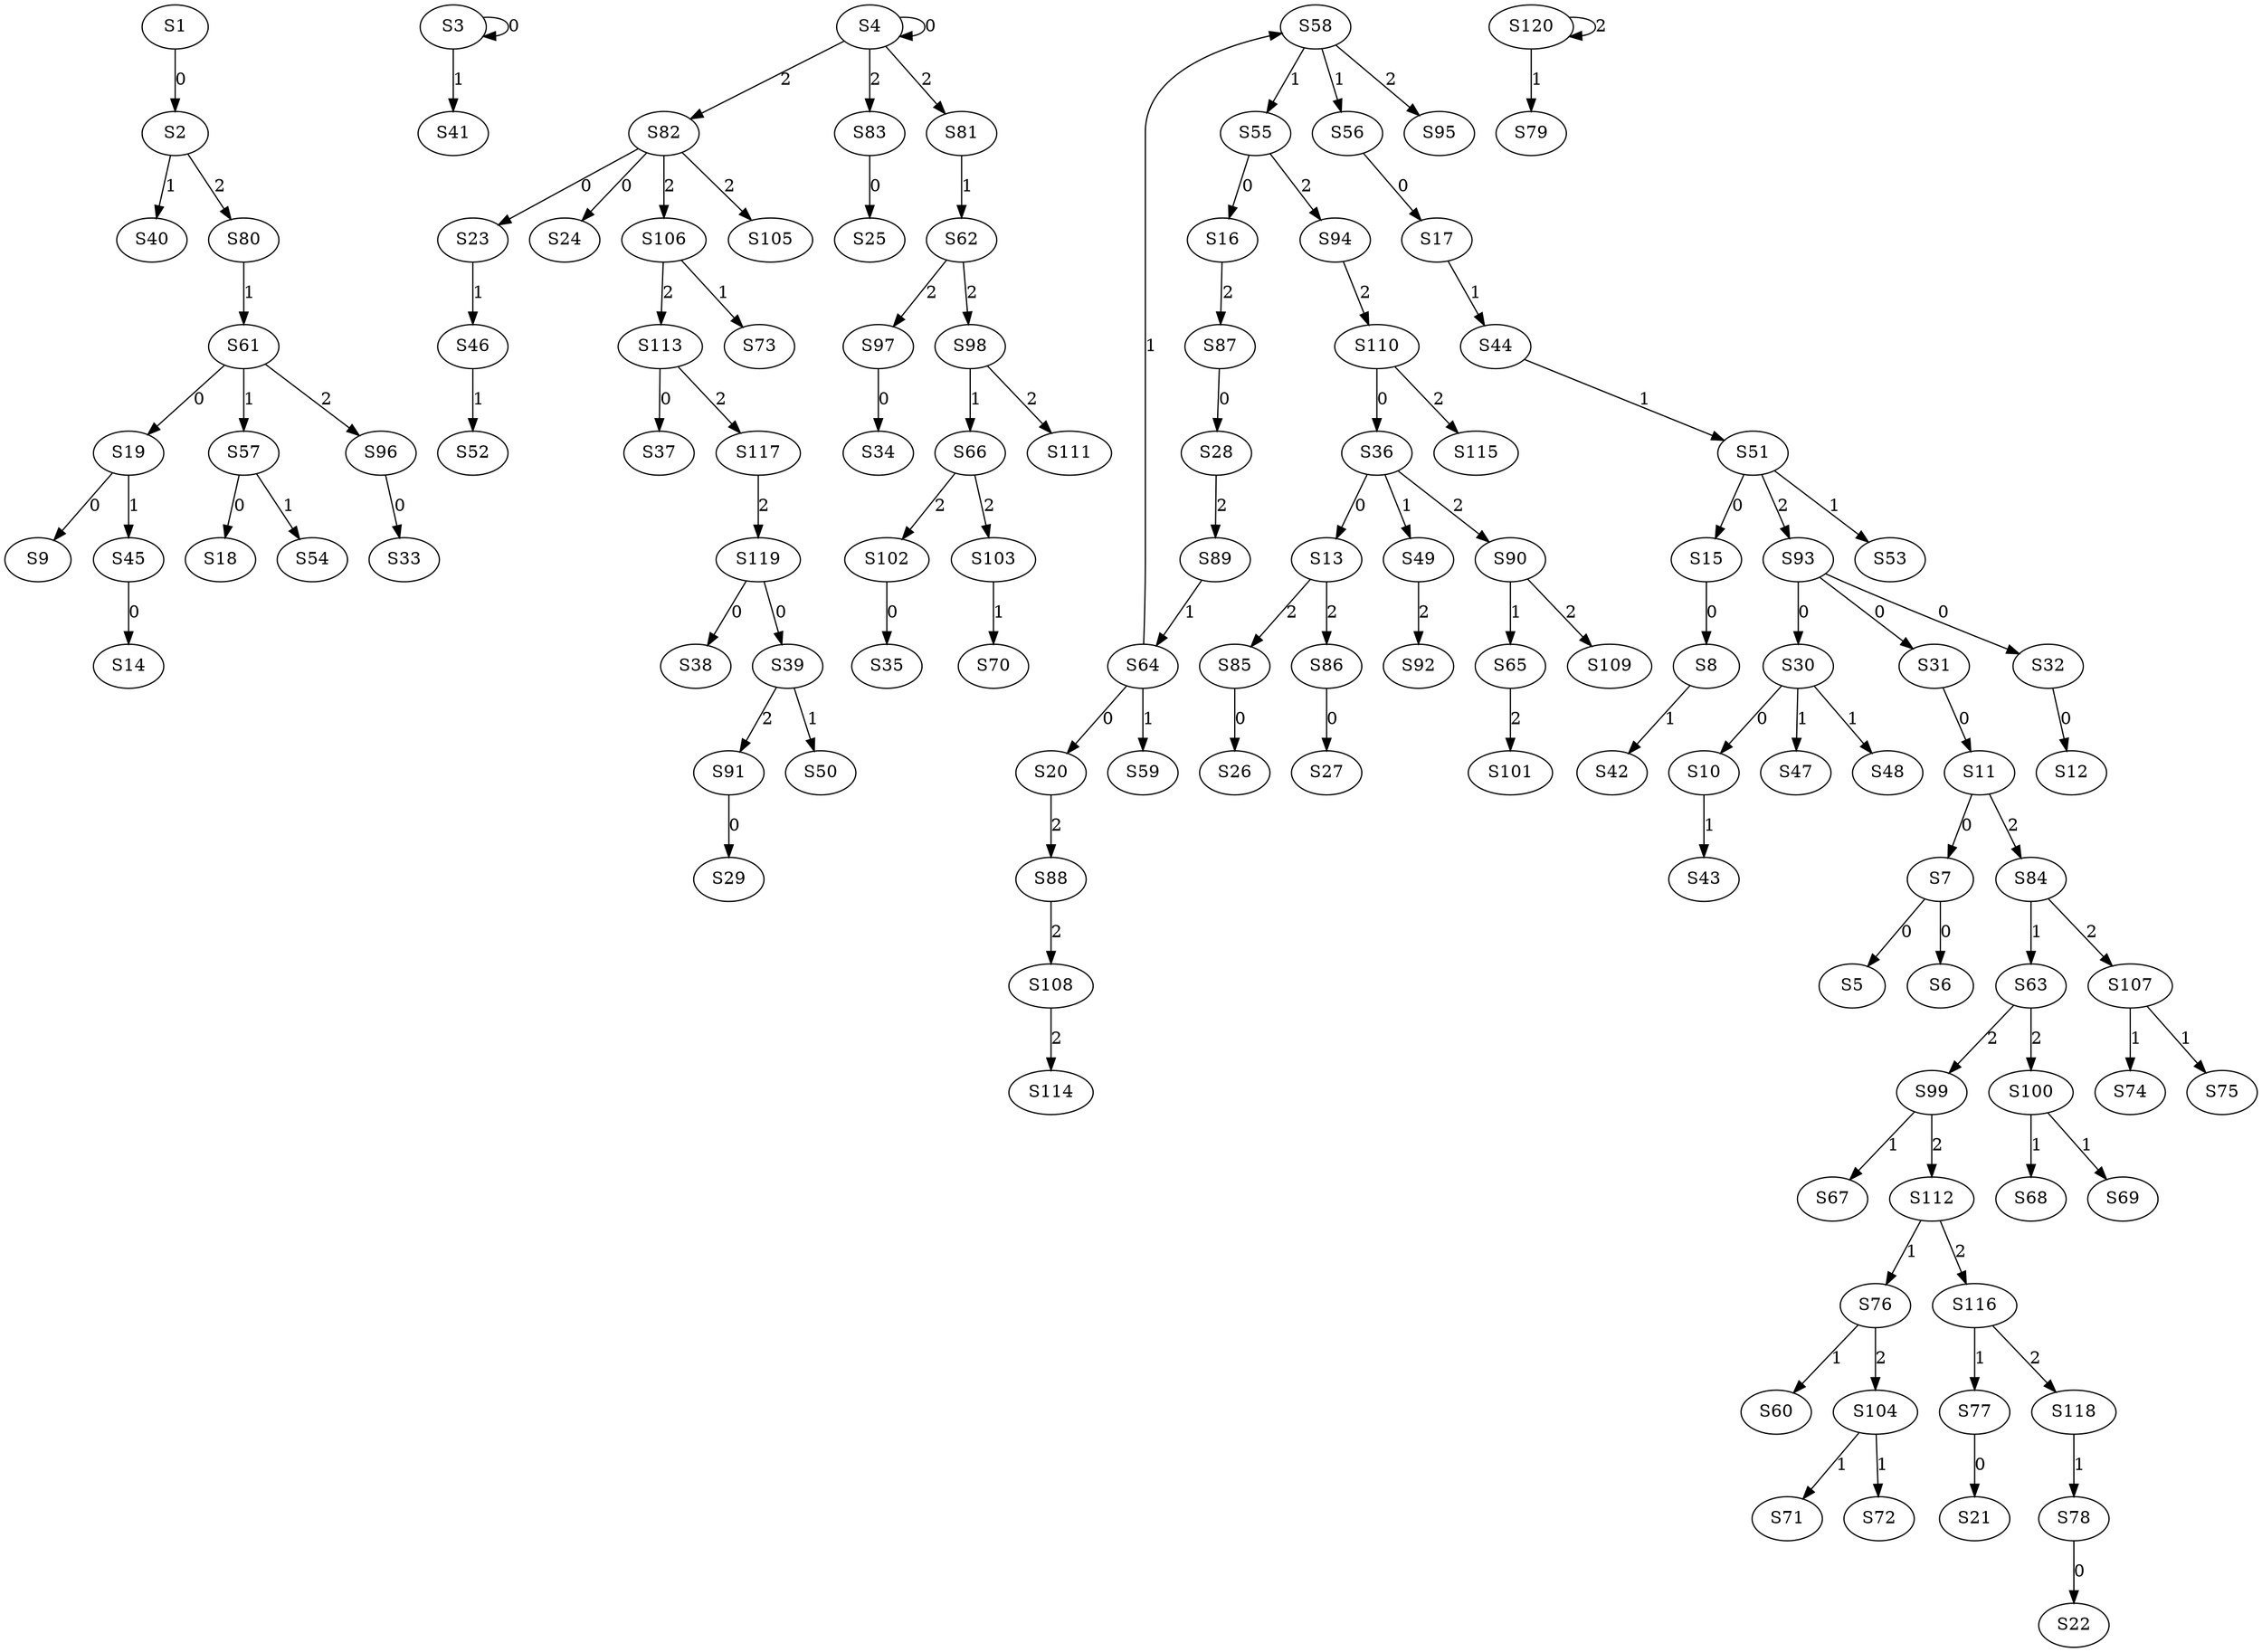 strict digraph {
	S1 -> S2 [ label = 0 ];
	S3 -> S3 [ label = 0 ];
	S4 -> S4 [ label = 0 ];
	S7 -> S5 [ label = 0 ];
	S7 -> S6 [ label = 0 ];
	S11 -> S7 [ label = 0 ];
	S15 -> S8 [ label = 0 ];
	S19 -> S9 [ label = 0 ];
	S30 -> S10 [ label = 0 ];
	S31 -> S11 [ label = 0 ];
	S32 -> S12 [ label = 0 ];
	S36 -> S13 [ label = 0 ];
	S45 -> S14 [ label = 0 ];
	S51 -> S15 [ label = 0 ];
	S55 -> S16 [ label = 0 ];
	S56 -> S17 [ label = 0 ];
	S57 -> S18 [ label = 0 ];
	S61 -> S19 [ label = 0 ];
	S64 -> S20 [ label = 0 ];
	S77 -> S21 [ label = 0 ];
	S78 -> S22 [ label = 0 ];
	S82 -> S23 [ label = 0 ];
	S82 -> S24 [ label = 0 ];
	S83 -> S25 [ label = 0 ];
	S85 -> S26 [ label = 0 ];
	S86 -> S27 [ label = 0 ];
	S87 -> S28 [ label = 0 ];
	S91 -> S29 [ label = 0 ];
	S93 -> S30 [ label = 0 ];
	S93 -> S31 [ label = 0 ];
	S93 -> S32 [ label = 0 ];
	S96 -> S33 [ label = 0 ];
	S97 -> S34 [ label = 0 ];
	S102 -> S35 [ label = 0 ];
	S110 -> S36 [ label = 0 ];
	S113 -> S37 [ label = 0 ];
	S119 -> S38 [ label = 0 ];
	S119 -> S39 [ label = 0 ];
	S2 -> S40 [ label = 1 ];
	S3 -> S41 [ label = 1 ];
	S8 -> S42 [ label = 1 ];
	S10 -> S43 [ label = 1 ];
	S17 -> S44 [ label = 1 ];
	S19 -> S45 [ label = 1 ];
	S23 -> S46 [ label = 1 ];
	S30 -> S47 [ label = 1 ];
	S30 -> S48 [ label = 1 ];
	S36 -> S49 [ label = 1 ];
	S39 -> S50 [ label = 1 ];
	S44 -> S51 [ label = 1 ];
	S46 -> S52 [ label = 1 ];
	S51 -> S53 [ label = 1 ];
	S57 -> S54 [ label = 1 ];
	S58 -> S55 [ label = 1 ];
	S58 -> S56 [ label = 1 ];
	S61 -> S57 [ label = 1 ];
	S64 -> S58 [ label = 1 ];
	S64 -> S59 [ label = 1 ];
	S76 -> S60 [ label = 1 ];
	S80 -> S61 [ label = 1 ];
	S81 -> S62 [ label = 1 ];
	S84 -> S63 [ label = 1 ];
	S89 -> S64 [ label = 1 ];
	S90 -> S65 [ label = 1 ];
	S98 -> S66 [ label = 1 ];
	S99 -> S67 [ label = 1 ];
	S100 -> S68 [ label = 1 ];
	S100 -> S69 [ label = 1 ];
	S103 -> S70 [ label = 1 ];
	S104 -> S71 [ label = 1 ];
	S104 -> S72 [ label = 1 ];
	S106 -> S73 [ label = 1 ];
	S107 -> S74 [ label = 1 ];
	S107 -> S75 [ label = 1 ];
	S112 -> S76 [ label = 1 ];
	S116 -> S77 [ label = 1 ];
	S118 -> S78 [ label = 1 ];
	S120 -> S79 [ label = 1 ];
	S2 -> S80 [ label = 2 ];
	S4 -> S81 [ label = 2 ];
	S4 -> S82 [ label = 2 ];
	S4 -> S83 [ label = 2 ];
	S11 -> S84 [ label = 2 ];
	S13 -> S85 [ label = 2 ];
	S13 -> S86 [ label = 2 ];
	S16 -> S87 [ label = 2 ];
	S20 -> S88 [ label = 2 ];
	S28 -> S89 [ label = 2 ];
	S36 -> S90 [ label = 2 ];
	S39 -> S91 [ label = 2 ];
	S49 -> S92 [ label = 2 ];
	S51 -> S93 [ label = 2 ];
	S55 -> S94 [ label = 2 ];
	S58 -> S95 [ label = 2 ];
	S61 -> S96 [ label = 2 ];
	S62 -> S97 [ label = 2 ];
	S62 -> S98 [ label = 2 ];
	S63 -> S99 [ label = 2 ];
	S63 -> S100 [ label = 2 ];
	S65 -> S101 [ label = 2 ];
	S66 -> S102 [ label = 2 ];
	S66 -> S103 [ label = 2 ];
	S76 -> S104 [ label = 2 ];
	S82 -> S105 [ label = 2 ];
	S82 -> S106 [ label = 2 ];
	S84 -> S107 [ label = 2 ];
	S88 -> S108 [ label = 2 ];
	S90 -> S109 [ label = 2 ];
	S94 -> S110 [ label = 2 ];
	S98 -> S111 [ label = 2 ];
	S99 -> S112 [ label = 2 ];
	S106 -> S113 [ label = 2 ];
	S108 -> S114 [ label = 2 ];
	S110 -> S115 [ label = 2 ];
	S112 -> S116 [ label = 2 ];
	S113 -> S117 [ label = 2 ];
	S116 -> S118 [ label = 2 ];
	S117 -> S119 [ label = 2 ];
	S120 -> S120 [ label = 2 ];
}